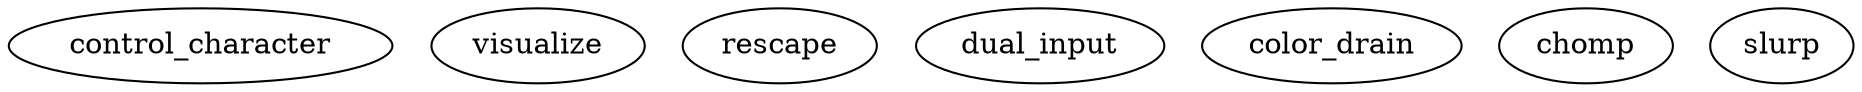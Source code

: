 digraph ambi {
   node [shape = oval];
   control_character
   visualize
   rescape
   dual_input
   color_drain
   chomp
   slurp
   subgraph cluster_0 {
      label="frontend"
   }
}
